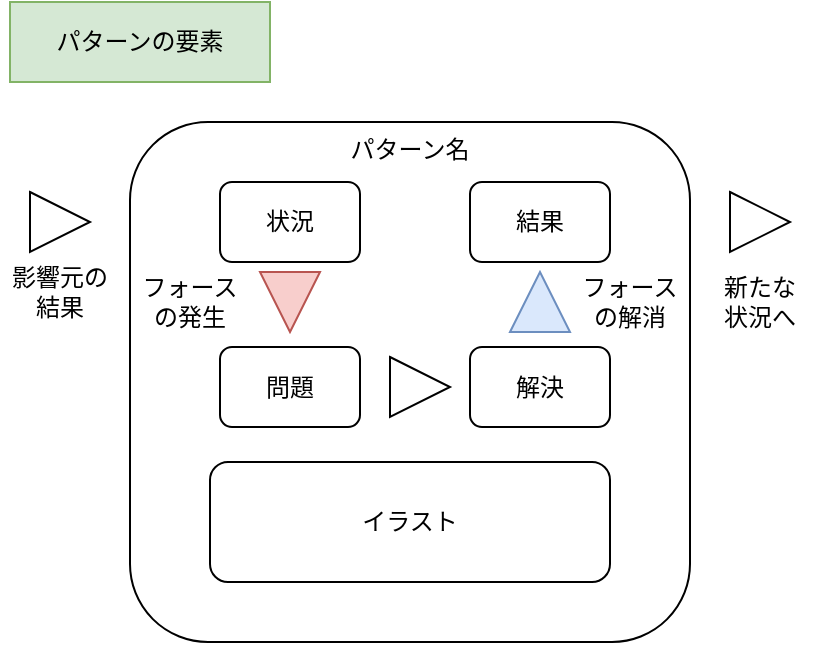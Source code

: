 <mxfile version="27.2.0">
  <diagram name="ページ1" id="HrNQQGyfnSYwryRlCgG7">
    <mxGraphModel dx="815" dy="839" grid="1" gridSize="10" guides="1" tooltips="1" connect="1" arrows="1" fold="1" page="1" pageScale="1" pageWidth="1654" pageHeight="1169" math="0" shadow="0">
      <root>
        <mxCell id="0" />
        <mxCell id="1" parent="0" />
        <mxCell id="2Auouz8vHbMcwG9zhTKm-1" value="パターンの要素" style="text;html=1;align=center;verticalAlign=middle;whiteSpace=wrap;rounded=0;fillColor=#d5e8d4;strokeColor=#82b366;" vertex="1" parent="1">
          <mxGeometry x="60" y="40" width="130" height="40" as="geometry" />
        </mxCell>
        <mxCell id="2Auouz8vHbMcwG9zhTKm-2" value="&lt;div style=&quot;&quot;&gt;パターン名&lt;/div&gt;" style="rounded=1;whiteSpace=wrap;html=1;align=center;verticalAlign=top;" vertex="1" parent="1">
          <mxGeometry x="120" y="100" width="280" height="260" as="geometry" />
        </mxCell>
        <mxCell id="2Auouz8vHbMcwG9zhTKm-3" value="状況" style="rounded=1;whiteSpace=wrap;html=1;" vertex="1" parent="1">
          <mxGeometry x="165" y="130" width="70" height="40" as="geometry" />
        </mxCell>
        <mxCell id="2Auouz8vHbMcwG9zhTKm-4" value="" style="triangle;whiteSpace=wrap;html=1;rotation=90;fillColor=#f8cecc;strokeColor=#b85450;" vertex="1" parent="1">
          <mxGeometry x="185" y="175" width="30" height="30" as="geometry" />
        </mxCell>
        <mxCell id="2Auouz8vHbMcwG9zhTKm-5" value="問題" style="rounded=1;whiteSpace=wrap;html=1;" vertex="1" parent="1">
          <mxGeometry x="165" y="212.5" width="70" height="40" as="geometry" />
        </mxCell>
        <mxCell id="2Auouz8vHbMcwG9zhTKm-6" value="" style="triangle;whiteSpace=wrap;html=1;rotation=0;" vertex="1" parent="1">
          <mxGeometry x="250" y="217.5" width="30" height="30" as="geometry" />
        </mxCell>
        <mxCell id="2Auouz8vHbMcwG9zhTKm-7" value="解決" style="rounded=1;whiteSpace=wrap;html=1;" vertex="1" parent="1">
          <mxGeometry x="290" y="212.5" width="70" height="40" as="geometry" />
        </mxCell>
        <mxCell id="2Auouz8vHbMcwG9zhTKm-8" value="結果" style="rounded=1;whiteSpace=wrap;html=1;" vertex="1" parent="1">
          <mxGeometry x="290" y="130" width="70" height="40" as="geometry" />
        </mxCell>
        <mxCell id="2Auouz8vHbMcwG9zhTKm-9" value="" style="triangle;whiteSpace=wrap;html=1;rotation=-90;fillColor=#dae8fc;strokeColor=#6c8ebf;" vertex="1" parent="1">
          <mxGeometry x="310" y="175" width="30" height="30" as="geometry" />
        </mxCell>
        <mxCell id="2Auouz8vHbMcwG9zhTKm-10" value="" style="triangle;whiteSpace=wrap;html=1;rotation=0;" vertex="1" parent="1">
          <mxGeometry x="420" y="135" width="30" height="30" as="geometry" />
        </mxCell>
        <mxCell id="2Auouz8vHbMcwG9zhTKm-13" value="フォース&lt;div&gt;の発生&lt;/div&gt;" style="text;html=1;align=center;verticalAlign=middle;whiteSpace=wrap;rounded=0;" vertex="1" parent="1">
          <mxGeometry x="120" y="175" width="60" height="30" as="geometry" />
        </mxCell>
        <mxCell id="2Auouz8vHbMcwG9zhTKm-14" value="フォース&lt;div&gt;の解消&lt;/div&gt;" style="text;html=1;align=center;verticalAlign=middle;whiteSpace=wrap;rounded=0;" vertex="1" parent="1">
          <mxGeometry x="340" y="175" width="60" height="30" as="geometry" />
        </mxCell>
        <mxCell id="2Auouz8vHbMcwG9zhTKm-15" value="新たな&lt;div&gt;状況へ&lt;/div&gt;" style="text;html=1;align=center;verticalAlign=middle;whiteSpace=wrap;rounded=0;" vertex="1" parent="1">
          <mxGeometry x="405" y="175" width="60" height="30" as="geometry" />
        </mxCell>
        <mxCell id="2Auouz8vHbMcwG9zhTKm-16" value="" style="triangle;whiteSpace=wrap;html=1;rotation=0;" vertex="1" parent="1">
          <mxGeometry x="70" y="135" width="30" height="30" as="geometry" />
        </mxCell>
        <mxCell id="2Auouz8vHbMcwG9zhTKm-17" value="&lt;div&gt;影響元の&lt;/div&gt;&lt;div&gt;結果&lt;/div&gt;" style="text;html=1;align=center;verticalAlign=middle;whiteSpace=wrap;rounded=0;" vertex="1" parent="1">
          <mxGeometry x="55" y="170" width="60" height="30" as="geometry" />
        </mxCell>
        <mxCell id="2Auouz8vHbMcwG9zhTKm-18" value="イラスト" style="rounded=1;whiteSpace=wrap;html=1;" vertex="1" parent="1">
          <mxGeometry x="160" y="270" width="200" height="60" as="geometry" />
        </mxCell>
      </root>
    </mxGraphModel>
  </diagram>
</mxfile>
